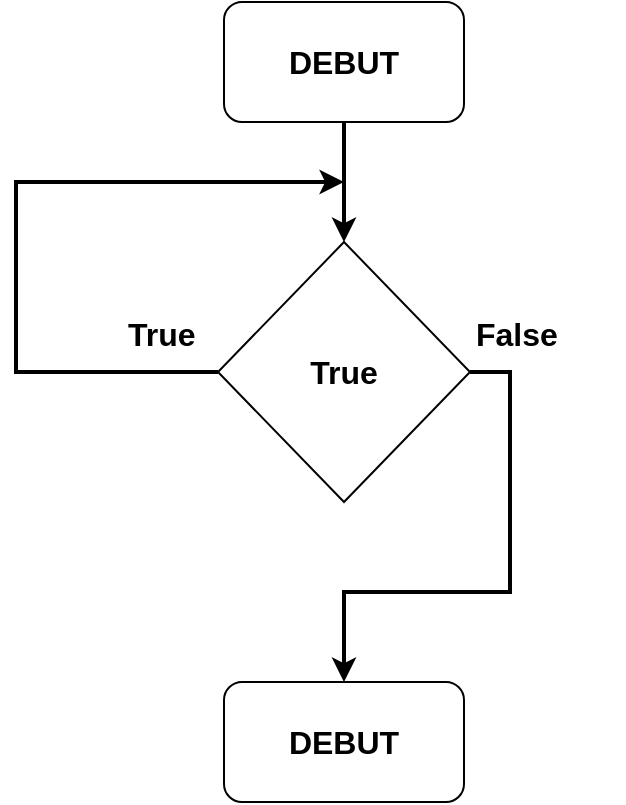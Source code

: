 <mxfile version="20.3.0" type="device"><diagram id="Mvkh8YkoX8gCilCIszW6" name="Page-1"><mxGraphModel dx="1102" dy="685" grid="1" gridSize="10" guides="1" tooltips="1" connect="1" arrows="1" fold="1" page="1" pageScale="1" pageWidth="827" pageHeight="1169" math="0" shadow="0"><root><mxCell id="0"/><mxCell id="1" parent="0"/><mxCell id="9Ao1WtobPO4MeL6wHvx5-4" style="edgeStyle=orthogonalEdgeStyle;rounded=0;orthogonalLoop=1;jettySize=auto;html=1;exitX=0.5;exitY=1;exitDx=0;exitDy=0;entryX=0.5;entryY=0;entryDx=0;entryDy=0;fontSize=16;strokeWidth=2;" edge="1" parent="1" source="9Ao1WtobPO4MeL6wHvx5-1" target="9Ao1WtobPO4MeL6wHvx5-2"><mxGeometry relative="1" as="geometry"/></mxCell><mxCell id="9Ao1WtobPO4MeL6wHvx5-1" value="&lt;font style=&quot;font-size: 16px;&quot;&gt;&lt;b&gt;DEBUT&lt;/b&gt;&lt;/font&gt;" style="rounded=1;whiteSpace=wrap;html=1;" vertex="1" parent="1"><mxGeometry x="354" y="40" width="120" height="60" as="geometry"/></mxCell><mxCell id="9Ao1WtobPO4MeL6wHvx5-6" style="edgeStyle=orthogonalEdgeStyle;rounded=0;orthogonalLoop=1;jettySize=auto;html=1;exitX=1;exitY=0.5;exitDx=0;exitDy=0;entryX=0.5;entryY=0;entryDx=0;entryDy=0;strokeWidth=2;fontSize=16;" edge="1" parent="1" source="9Ao1WtobPO4MeL6wHvx5-2" target="9Ao1WtobPO4MeL6wHvx5-3"><mxGeometry relative="1" as="geometry"/></mxCell><mxCell id="9Ao1WtobPO4MeL6wHvx5-2" value="&lt;b&gt;True&lt;/b&gt;" style="rhombus;whiteSpace=wrap;html=1;fontSize=16;" vertex="1" parent="1"><mxGeometry x="351" y="160" width="126" height="130" as="geometry"/></mxCell><mxCell id="9Ao1WtobPO4MeL6wHvx5-3" value="&lt;font style=&quot;font-size: 16px;&quot;&gt;&lt;b&gt;DEBUT&lt;/b&gt;&lt;/font&gt;" style="rounded=1;whiteSpace=wrap;html=1;" vertex="1" parent="1"><mxGeometry x="354" y="380" width="120" height="60" as="geometry"/></mxCell><mxCell id="9Ao1WtobPO4MeL6wHvx5-8" value="" style="endArrow=classic;html=1;rounded=0;strokeWidth=2;fontSize=16;exitX=0;exitY=0.5;exitDx=0;exitDy=0;" edge="1" parent="1" source="9Ao1WtobPO4MeL6wHvx5-2"><mxGeometry width="50" height="50" relative="1" as="geometry"><mxPoint x="390" y="370" as="sourcePoint"/><mxPoint x="414" y="130" as="targetPoint"/><Array as="points"><mxPoint x="250" y="225"/><mxPoint x="250" y="130"/></Array></mxGeometry></mxCell><mxCell id="9Ao1WtobPO4MeL6wHvx5-10" value="False" style="text;strokeColor=none;fillColor=none;align=left;verticalAlign=middle;spacingLeft=4;spacingRight=4;overflow=hidden;points=[[0,0.5],[1,0.5]];portConstraint=eastwest;rotatable=0;fontSize=16;fontStyle=1" vertex="1" parent="1"><mxGeometry x="474" y="190" width="80" height="30" as="geometry"/></mxCell><mxCell id="9Ao1WtobPO4MeL6wHvx5-11" value="True" style="text;strokeColor=none;fillColor=none;align=left;verticalAlign=middle;spacingLeft=4;spacingRight=4;overflow=hidden;points=[[0,0.5],[1,0.5]];portConstraint=eastwest;rotatable=0;fontSize=16;fontStyle=1" vertex="1" parent="1"><mxGeometry x="300" y="190" width="70" height="30" as="geometry"/></mxCell></root></mxGraphModel></diagram></mxfile>